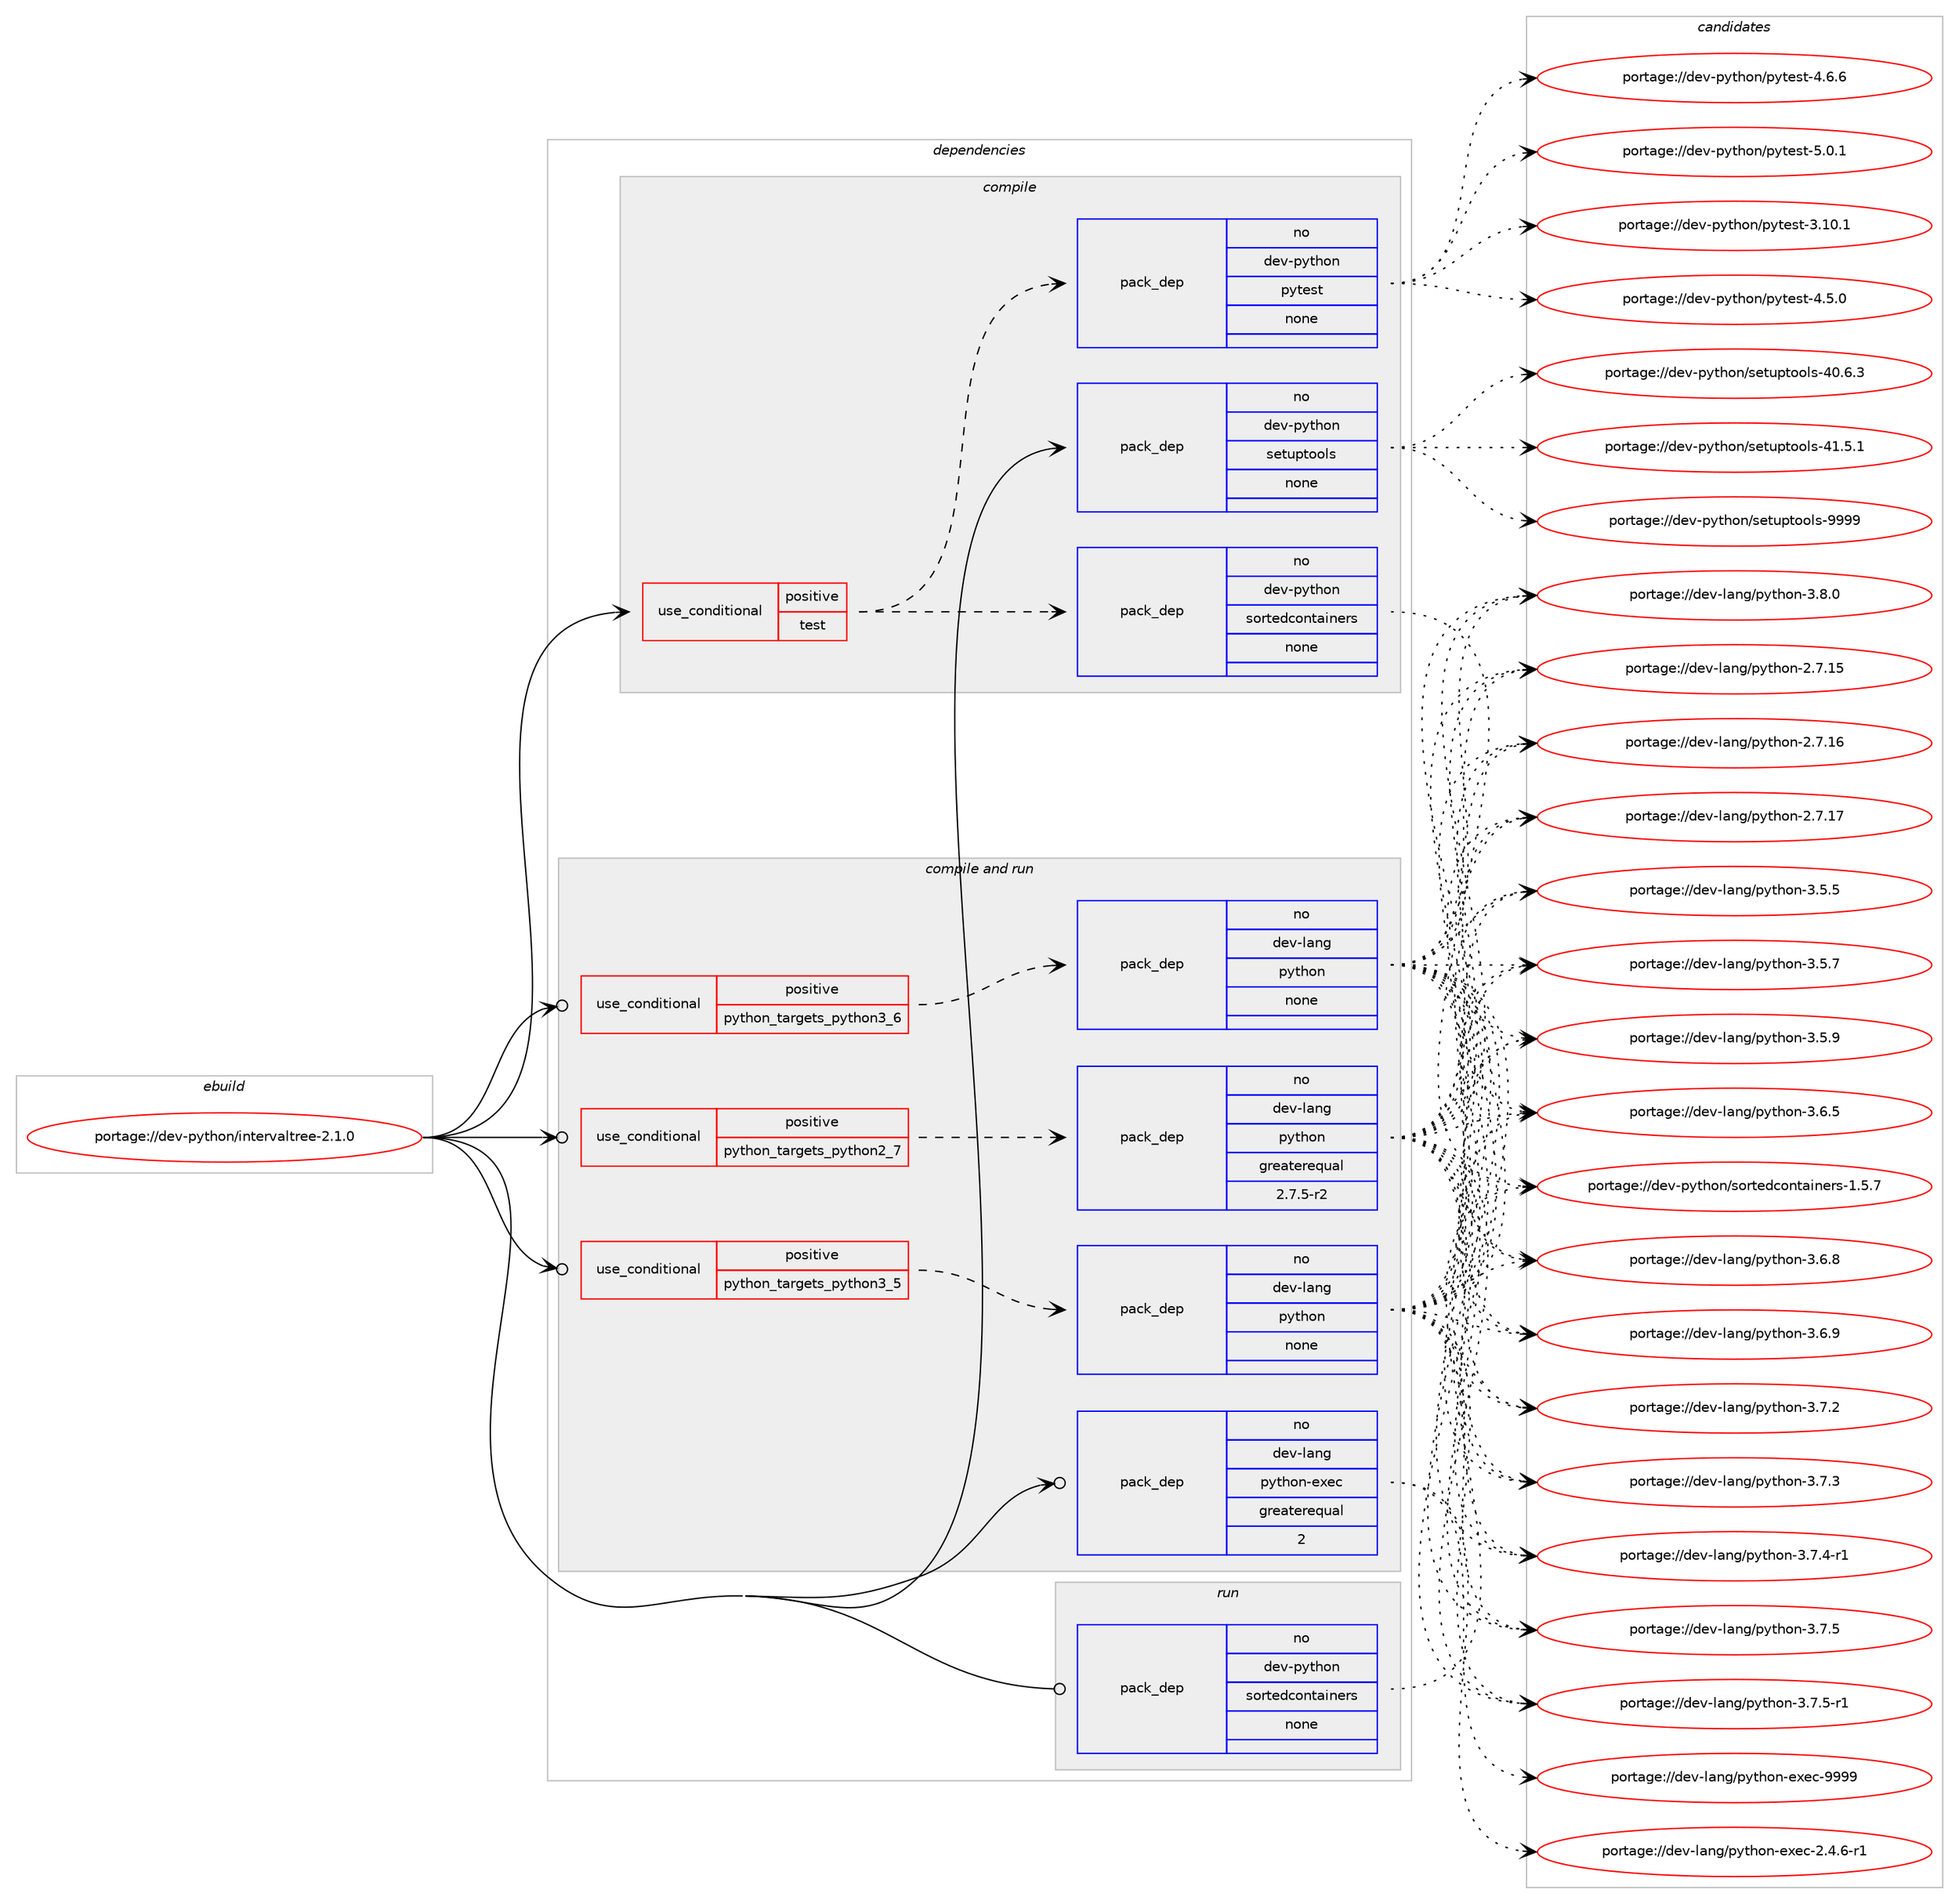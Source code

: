 digraph prolog {

# *************
# Graph options
# *************

newrank=true;
concentrate=true;
compound=true;
graph [rankdir=LR,fontname=Helvetica,fontsize=10,ranksep=1.5];#, ranksep=2.5, nodesep=0.2];
edge  [arrowhead=vee];
node  [fontname=Helvetica,fontsize=10];

# **********
# The ebuild
# **********

subgraph cluster_leftcol {
color=gray;
rank=same;
label=<<i>ebuild</i>>;
id [label="portage://dev-python/intervaltree-2.1.0", color=red, width=4, href="../dev-python/intervaltree-2.1.0.svg"];
}

# ****************
# The dependencies
# ****************

subgraph cluster_midcol {
color=gray;
label=<<i>dependencies</i>>;
subgraph cluster_compile {
fillcolor="#eeeeee";
style=filled;
label=<<i>compile</i>>;
subgraph cond30159 {
dependency144409 [label=<<TABLE BORDER="0" CELLBORDER="1" CELLSPACING="0" CELLPADDING="4"><TR><TD ROWSPAN="3" CELLPADDING="10">use_conditional</TD></TR><TR><TD>positive</TD></TR><TR><TD>test</TD></TR></TABLE>>, shape=none, color=red];
subgraph pack110930 {
dependency144410 [label=<<TABLE BORDER="0" CELLBORDER="1" CELLSPACING="0" CELLPADDING="4" WIDTH="220"><TR><TD ROWSPAN="6" CELLPADDING="30">pack_dep</TD></TR><TR><TD WIDTH="110">no</TD></TR><TR><TD>dev-python</TD></TR><TR><TD>sortedcontainers</TD></TR><TR><TD>none</TD></TR><TR><TD></TD></TR></TABLE>>, shape=none, color=blue];
}
dependency144409:e -> dependency144410:w [weight=20,style="dashed",arrowhead="vee"];
subgraph pack110931 {
dependency144411 [label=<<TABLE BORDER="0" CELLBORDER="1" CELLSPACING="0" CELLPADDING="4" WIDTH="220"><TR><TD ROWSPAN="6" CELLPADDING="30">pack_dep</TD></TR><TR><TD WIDTH="110">no</TD></TR><TR><TD>dev-python</TD></TR><TR><TD>pytest</TD></TR><TR><TD>none</TD></TR><TR><TD></TD></TR></TABLE>>, shape=none, color=blue];
}
dependency144409:e -> dependency144411:w [weight=20,style="dashed",arrowhead="vee"];
}
id:e -> dependency144409:w [weight=20,style="solid",arrowhead="vee"];
subgraph pack110932 {
dependency144412 [label=<<TABLE BORDER="0" CELLBORDER="1" CELLSPACING="0" CELLPADDING="4" WIDTH="220"><TR><TD ROWSPAN="6" CELLPADDING="30">pack_dep</TD></TR><TR><TD WIDTH="110">no</TD></TR><TR><TD>dev-python</TD></TR><TR><TD>setuptools</TD></TR><TR><TD>none</TD></TR><TR><TD></TD></TR></TABLE>>, shape=none, color=blue];
}
id:e -> dependency144412:w [weight=20,style="solid",arrowhead="vee"];
}
subgraph cluster_compileandrun {
fillcolor="#eeeeee";
style=filled;
label=<<i>compile and run</i>>;
subgraph cond30160 {
dependency144413 [label=<<TABLE BORDER="0" CELLBORDER="1" CELLSPACING="0" CELLPADDING="4"><TR><TD ROWSPAN="3" CELLPADDING="10">use_conditional</TD></TR><TR><TD>positive</TD></TR><TR><TD>python_targets_python2_7</TD></TR></TABLE>>, shape=none, color=red];
subgraph pack110933 {
dependency144414 [label=<<TABLE BORDER="0" CELLBORDER="1" CELLSPACING="0" CELLPADDING="4" WIDTH="220"><TR><TD ROWSPAN="6" CELLPADDING="30">pack_dep</TD></TR><TR><TD WIDTH="110">no</TD></TR><TR><TD>dev-lang</TD></TR><TR><TD>python</TD></TR><TR><TD>greaterequal</TD></TR><TR><TD>2.7.5-r2</TD></TR></TABLE>>, shape=none, color=blue];
}
dependency144413:e -> dependency144414:w [weight=20,style="dashed",arrowhead="vee"];
}
id:e -> dependency144413:w [weight=20,style="solid",arrowhead="odotvee"];
subgraph cond30161 {
dependency144415 [label=<<TABLE BORDER="0" CELLBORDER="1" CELLSPACING="0" CELLPADDING="4"><TR><TD ROWSPAN="3" CELLPADDING="10">use_conditional</TD></TR><TR><TD>positive</TD></TR><TR><TD>python_targets_python3_5</TD></TR></TABLE>>, shape=none, color=red];
subgraph pack110934 {
dependency144416 [label=<<TABLE BORDER="0" CELLBORDER="1" CELLSPACING="0" CELLPADDING="4" WIDTH="220"><TR><TD ROWSPAN="6" CELLPADDING="30">pack_dep</TD></TR><TR><TD WIDTH="110">no</TD></TR><TR><TD>dev-lang</TD></TR><TR><TD>python</TD></TR><TR><TD>none</TD></TR><TR><TD></TD></TR></TABLE>>, shape=none, color=blue];
}
dependency144415:e -> dependency144416:w [weight=20,style="dashed",arrowhead="vee"];
}
id:e -> dependency144415:w [weight=20,style="solid",arrowhead="odotvee"];
subgraph cond30162 {
dependency144417 [label=<<TABLE BORDER="0" CELLBORDER="1" CELLSPACING="0" CELLPADDING="4"><TR><TD ROWSPAN="3" CELLPADDING="10">use_conditional</TD></TR><TR><TD>positive</TD></TR><TR><TD>python_targets_python3_6</TD></TR></TABLE>>, shape=none, color=red];
subgraph pack110935 {
dependency144418 [label=<<TABLE BORDER="0" CELLBORDER="1" CELLSPACING="0" CELLPADDING="4" WIDTH="220"><TR><TD ROWSPAN="6" CELLPADDING="30">pack_dep</TD></TR><TR><TD WIDTH="110">no</TD></TR><TR><TD>dev-lang</TD></TR><TR><TD>python</TD></TR><TR><TD>none</TD></TR><TR><TD></TD></TR></TABLE>>, shape=none, color=blue];
}
dependency144417:e -> dependency144418:w [weight=20,style="dashed",arrowhead="vee"];
}
id:e -> dependency144417:w [weight=20,style="solid",arrowhead="odotvee"];
subgraph pack110936 {
dependency144419 [label=<<TABLE BORDER="0" CELLBORDER="1" CELLSPACING="0" CELLPADDING="4" WIDTH="220"><TR><TD ROWSPAN="6" CELLPADDING="30">pack_dep</TD></TR><TR><TD WIDTH="110">no</TD></TR><TR><TD>dev-lang</TD></TR><TR><TD>python-exec</TD></TR><TR><TD>greaterequal</TD></TR><TR><TD>2</TD></TR></TABLE>>, shape=none, color=blue];
}
id:e -> dependency144419:w [weight=20,style="solid",arrowhead="odotvee"];
}
subgraph cluster_run {
fillcolor="#eeeeee";
style=filled;
label=<<i>run</i>>;
subgraph pack110937 {
dependency144420 [label=<<TABLE BORDER="0" CELLBORDER="1" CELLSPACING="0" CELLPADDING="4" WIDTH="220"><TR><TD ROWSPAN="6" CELLPADDING="30">pack_dep</TD></TR><TR><TD WIDTH="110">no</TD></TR><TR><TD>dev-python</TD></TR><TR><TD>sortedcontainers</TD></TR><TR><TD>none</TD></TR><TR><TD></TD></TR></TABLE>>, shape=none, color=blue];
}
id:e -> dependency144420:w [weight=20,style="solid",arrowhead="odot"];
}
}

# **************
# The candidates
# **************

subgraph cluster_choices {
rank=same;
color=gray;
label=<<i>candidates</i>>;

subgraph choice110930 {
color=black;
nodesep=1;
choiceportage10010111845112121116104111110471151111141161011009911111011697105110101114115454946534655 [label="portage://dev-python/sortedcontainers-1.5.7", color=red, width=4,href="../dev-python/sortedcontainers-1.5.7.svg"];
dependency144410:e -> choiceportage10010111845112121116104111110471151111141161011009911111011697105110101114115454946534655:w [style=dotted,weight="100"];
}
subgraph choice110931 {
color=black;
nodesep=1;
choiceportage100101118451121211161041111104711212111610111511645514649484649 [label="portage://dev-python/pytest-3.10.1", color=red, width=4,href="../dev-python/pytest-3.10.1.svg"];
choiceportage1001011184511212111610411111047112121116101115116455246534648 [label="portage://dev-python/pytest-4.5.0", color=red, width=4,href="../dev-python/pytest-4.5.0.svg"];
choiceportage1001011184511212111610411111047112121116101115116455246544654 [label="portage://dev-python/pytest-4.6.6", color=red, width=4,href="../dev-python/pytest-4.6.6.svg"];
choiceportage1001011184511212111610411111047112121116101115116455346484649 [label="portage://dev-python/pytest-5.0.1", color=red, width=4,href="../dev-python/pytest-5.0.1.svg"];
dependency144411:e -> choiceportage100101118451121211161041111104711212111610111511645514649484649:w [style=dotted,weight="100"];
dependency144411:e -> choiceportage1001011184511212111610411111047112121116101115116455246534648:w [style=dotted,weight="100"];
dependency144411:e -> choiceportage1001011184511212111610411111047112121116101115116455246544654:w [style=dotted,weight="100"];
dependency144411:e -> choiceportage1001011184511212111610411111047112121116101115116455346484649:w [style=dotted,weight="100"];
}
subgraph choice110932 {
color=black;
nodesep=1;
choiceportage100101118451121211161041111104711510111611711211611111110811545524846544651 [label="portage://dev-python/setuptools-40.6.3", color=red, width=4,href="../dev-python/setuptools-40.6.3.svg"];
choiceportage100101118451121211161041111104711510111611711211611111110811545524946534649 [label="portage://dev-python/setuptools-41.5.1", color=red, width=4,href="../dev-python/setuptools-41.5.1.svg"];
choiceportage10010111845112121116104111110471151011161171121161111111081154557575757 [label="portage://dev-python/setuptools-9999", color=red, width=4,href="../dev-python/setuptools-9999.svg"];
dependency144412:e -> choiceportage100101118451121211161041111104711510111611711211611111110811545524846544651:w [style=dotted,weight="100"];
dependency144412:e -> choiceportage100101118451121211161041111104711510111611711211611111110811545524946534649:w [style=dotted,weight="100"];
dependency144412:e -> choiceportage10010111845112121116104111110471151011161171121161111111081154557575757:w [style=dotted,weight="100"];
}
subgraph choice110933 {
color=black;
nodesep=1;
choiceportage10010111845108971101034711212111610411111045504655464953 [label="portage://dev-lang/python-2.7.15", color=red, width=4,href="../dev-lang/python-2.7.15.svg"];
choiceportage10010111845108971101034711212111610411111045504655464954 [label="portage://dev-lang/python-2.7.16", color=red, width=4,href="../dev-lang/python-2.7.16.svg"];
choiceportage10010111845108971101034711212111610411111045504655464955 [label="portage://dev-lang/python-2.7.17", color=red, width=4,href="../dev-lang/python-2.7.17.svg"];
choiceportage100101118451089711010347112121116104111110455146534653 [label="portage://dev-lang/python-3.5.5", color=red, width=4,href="../dev-lang/python-3.5.5.svg"];
choiceportage100101118451089711010347112121116104111110455146534655 [label="portage://dev-lang/python-3.5.7", color=red, width=4,href="../dev-lang/python-3.5.7.svg"];
choiceportage100101118451089711010347112121116104111110455146534657 [label="portage://dev-lang/python-3.5.9", color=red, width=4,href="../dev-lang/python-3.5.9.svg"];
choiceportage100101118451089711010347112121116104111110455146544653 [label="portage://dev-lang/python-3.6.5", color=red, width=4,href="../dev-lang/python-3.6.5.svg"];
choiceportage100101118451089711010347112121116104111110455146544656 [label="portage://dev-lang/python-3.6.8", color=red, width=4,href="../dev-lang/python-3.6.8.svg"];
choiceportage100101118451089711010347112121116104111110455146544657 [label="portage://dev-lang/python-3.6.9", color=red, width=4,href="../dev-lang/python-3.6.9.svg"];
choiceportage100101118451089711010347112121116104111110455146554650 [label="portage://dev-lang/python-3.7.2", color=red, width=4,href="../dev-lang/python-3.7.2.svg"];
choiceportage100101118451089711010347112121116104111110455146554651 [label="portage://dev-lang/python-3.7.3", color=red, width=4,href="../dev-lang/python-3.7.3.svg"];
choiceportage1001011184510897110103471121211161041111104551465546524511449 [label="portage://dev-lang/python-3.7.4-r1", color=red, width=4,href="../dev-lang/python-3.7.4-r1.svg"];
choiceportage100101118451089711010347112121116104111110455146554653 [label="portage://dev-lang/python-3.7.5", color=red, width=4,href="../dev-lang/python-3.7.5.svg"];
choiceportage1001011184510897110103471121211161041111104551465546534511449 [label="portage://dev-lang/python-3.7.5-r1", color=red, width=4,href="../dev-lang/python-3.7.5-r1.svg"];
choiceportage100101118451089711010347112121116104111110455146564648 [label="portage://dev-lang/python-3.8.0", color=red, width=4,href="../dev-lang/python-3.8.0.svg"];
dependency144414:e -> choiceportage10010111845108971101034711212111610411111045504655464953:w [style=dotted,weight="100"];
dependency144414:e -> choiceportage10010111845108971101034711212111610411111045504655464954:w [style=dotted,weight="100"];
dependency144414:e -> choiceportage10010111845108971101034711212111610411111045504655464955:w [style=dotted,weight="100"];
dependency144414:e -> choiceportage100101118451089711010347112121116104111110455146534653:w [style=dotted,weight="100"];
dependency144414:e -> choiceportage100101118451089711010347112121116104111110455146534655:w [style=dotted,weight="100"];
dependency144414:e -> choiceportage100101118451089711010347112121116104111110455146534657:w [style=dotted,weight="100"];
dependency144414:e -> choiceportage100101118451089711010347112121116104111110455146544653:w [style=dotted,weight="100"];
dependency144414:e -> choiceportage100101118451089711010347112121116104111110455146544656:w [style=dotted,weight="100"];
dependency144414:e -> choiceportage100101118451089711010347112121116104111110455146544657:w [style=dotted,weight="100"];
dependency144414:e -> choiceportage100101118451089711010347112121116104111110455146554650:w [style=dotted,weight="100"];
dependency144414:e -> choiceportage100101118451089711010347112121116104111110455146554651:w [style=dotted,weight="100"];
dependency144414:e -> choiceportage1001011184510897110103471121211161041111104551465546524511449:w [style=dotted,weight="100"];
dependency144414:e -> choiceportage100101118451089711010347112121116104111110455146554653:w [style=dotted,weight="100"];
dependency144414:e -> choiceportage1001011184510897110103471121211161041111104551465546534511449:w [style=dotted,weight="100"];
dependency144414:e -> choiceportage100101118451089711010347112121116104111110455146564648:w [style=dotted,weight="100"];
}
subgraph choice110934 {
color=black;
nodesep=1;
choiceportage10010111845108971101034711212111610411111045504655464953 [label="portage://dev-lang/python-2.7.15", color=red, width=4,href="../dev-lang/python-2.7.15.svg"];
choiceportage10010111845108971101034711212111610411111045504655464954 [label="portage://dev-lang/python-2.7.16", color=red, width=4,href="../dev-lang/python-2.7.16.svg"];
choiceportage10010111845108971101034711212111610411111045504655464955 [label="portage://dev-lang/python-2.7.17", color=red, width=4,href="../dev-lang/python-2.7.17.svg"];
choiceportage100101118451089711010347112121116104111110455146534653 [label="portage://dev-lang/python-3.5.5", color=red, width=4,href="../dev-lang/python-3.5.5.svg"];
choiceportage100101118451089711010347112121116104111110455146534655 [label="portage://dev-lang/python-3.5.7", color=red, width=4,href="../dev-lang/python-3.5.7.svg"];
choiceportage100101118451089711010347112121116104111110455146534657 [label="portage://dev-lang/python-3.5.9", color=red, width=4,href="../dev-lang/python-3.5.9.svg"];
choiceportage100101118451089711010347112121116104111110455146544653 [label="portage://dev-lang/python-3.6.5", color=red, width=4,href="../dev-lang/python-3.6.5.svg"];
choiceportage100101118451089711010347112121116104111110455146544656 [label="portage://dev-lang/python-3.6.8", color=red, width=4,href="../dev-lang/python-3.6.8.svg"];
choiceportage100101118451089711010347112121116104111110455146544657 [label="portage://dev-lang/python-3.6.9", color=red, width=4,href="../dev-lang/python-3.6.9.svg"];
choiceportage100101118451089711010347112121116104111110455146554650 [label="portage://dev-lang/python-3.7.2", color=red, width=4,href="../dev-lang/python-3.7.2.svg"];
choiceportage100101118451089711010347112121116104111110455146554651 [label="portage://dev-lang/python-3.7.3", color=red, width=4,href="../dev-lang/python-3.7.3.svg"];
choiceportage1001011184510897110103471121211161041111104551465546524511449 [label="portage://dev-lang/python-3.7.4-r1", color=red, width=4,href="../dev-lang/python-3.7.4-r1.svg"];
choiceportage100101118451089711010347112121116104111110455146554653 [label="portage://dev-lang/python-3.7.5", color=red, width=4,href="../dev-lang/python-3.7.5.svg"];
choiceportage1001011184510897110103471121211161041111104551465546534511449 [label="portage://dev-lang/python-3.7.5-r1", color=red, width=4,href="../dev-lang/python-3.7.5-r1.svg"];
choiceportage100101118451089711010347112121116104111110455146564648 [label="portage://dev-lang/python-3.8.0", color=red, width=4,href="../dev-lang/python-3.8.0.svg"];
dependency144416:e -> choiceportage10010111845108971101034711212111610411111045504655464953:w [style=dotted,weight="100"];
dependency144416:e -> choiceportage10010111845108971101034711212111610411111045504655464954:w [style=dotted,weight="100"];
dependency144416:e -> choiceportage10010111845108971101034711212111610411111045504655464955:w [style=dotted,weight="100"];
dependency144416:e -> choiceportage100101118451089711010347112121116104111110455146534653:w [style=dotted,weight="100"];
dependency144416:e -> choiceportage100101118451089711010347112121116104111110455146534655:w [style=dotted,weight="100"];
dependency144416:e -> choiceportage100101118451089711010347112121116104111110455146534657:w [style=dotted,weight="100"];
dependency144416:e -> choiceportage100101118451089711010347112121116104111110455146544653:w [style=dotted,weight="100"];
dependency144416:e -> choiceportage100101118451089711010347112121116104111110455146544656:w [style=dotted,weight="100"];
dependency144416:e -> choiceportage100101118451089711010347112121116104111110455146544657:w [style=dotted,weight="100"];
dependency144416:e -> choiceportage100101118451089711010347112121116104111110455146554650:w [style=dotted,weight="100"];
dependency144416:e -> choiceportage100101118451089711010347112121116104111110455146554651:w [style=dotted,weight="100"];
dependency144416:e -> choiceportage1001011184510897110103471121211161041111104551465546524511449:w [style=dotted,weight="100"];
dependency144416:e -> choiceportage100101118451089711010347112121116104111110455146554653:w [style=dotted,weight="100"];
dependency144416:e -> choiceportage1001011184510897110103471121211161041111104551465546534511449:w [style=dotted,weight="100"];
dependency144416:e -> choiceportage100101118451089711010347112121116104111110455146564648:w [style=dotted,weight="100"];
}
subgraph choice110935 {
color=black;
nodesep=1;
choiceportage10010111845108971101034711212111610411111045504655464953 [label="portage://dev-lang/python-2.7.15", color=red, width=4,href="../dev-lang/python-2.7.15.svg"];
choiceportage10010111845108971101034711212111610411111045504655464954 [label="portage://dev-lang/python-2.7.16", color=red, width=4,href="../dev-lang/python-2.7.16.svg"];
choiceportage10010111845108971101034711212111610411111045504655464955 [label="portage://dev-lang/python-2.7.17", color=red, width=4,href="../dev-lang/python-2.7.17.svg"];
choiceportage100101118451089711010347112121116104111110455146534653 [label="portage://dev-lang/python-3.5.5", color=red, width=4,href="../dev-lang/python-3.5.5.svg"];
choiceportage100101118451089711010347112121116104111110455146534655 [label="portage://dev-lang/python-3.5.7", color=red, width=4,href="../dev-lang/python-3.5.7.svg"];
choiceportage100101118451089711010347112121116104111110455146534657 [label="portage://dev-lang/python-3.5.9", color=red, width=4,href="../dev-lang/python-3.5.9.svg"];
choiceportage100101118451089711010347112121116104111110455146544653 [label="portage://dev-lang/python-3.6.5", color=red, width=4,href="../dev-lang/python-3.6.5.svg"];
choiceportage100101118451089711010347112121116104111110455146544656 [label="portage://dev-lang/python-3.6.8", color=red, width=4,href="../dev-lang/python-3.6.8.svg"];
choiceportage100101118451089711010347112121116104111110455146544657 [label="portage://dev-lang/python-3.6.9", color=red, width=4,href="../dev-lang/python-3.6.9.svg"];
choiceportage100101118451089711010347112121116104111110455146554650 [label="portage://dev-lang/python-3.7.2", color=red, width=4,href="../dev-lang/python-3.7.2.svg"];
choiceportage100101118451089711010347112121116104111110455146554651 [label="portage://dev-lang/python-3.7.3", color=red, width=4,href="../dev-lang/python-3.7.3.svg"];
choiceportage1001011184510897110103471121211161041111104551465546524511449 [label="portage://dev-lang/python-3.7.4-r1", color=red, width=4,href="../dev-lang/python-3.7.4-r1.svg"];
choiceportage100101118451089711010347112121116104111110455146554653 [label="portage://dev-lang/python-3.7.5", color=red, width=4,href="../dev-lang/python-3.7.5.svg"];
choiceportage1001011184510897110103471121211161041111104551465546534511449 [label="portage://dev-lang/python-3.7.5-r1", color=red, width=4,href="../dev-lang/python-3.7.5-r1.svg"];
choiceportage100101118451089711010347112121116104111110455146564648 [label="portage://dev-lang/python-3.8.0", color=red, width=4,href="../dev-lang/python-3.8.0.svg"];
dependency144418:e -> choiceportage10010111845108971101034711212111610411111045504655464953:w [style=dotted,weight="100"];
dependency144418:e -> choiceportage10010111845108971101034711212111610411111045504655464954:w [style=dotted,weight="100"];
dependency144418:e -> choiceportage10010111845108971101034711212111610411111045504655464955:w [style=dotted,weight="100"];
dependency144418:e -> choiceportage100101118451089711010347112121116104111110455146534653:w [style=dotted,weight="100"];
dependency144418:e -> choiceportage100101118451089711010347112121116104111110455146534655:w [style=dotted,weight="100"];
dependency144418:e -> choiceportage100101118451089711010347112121116104111110455146534657:w [style=dotted,weight="100"];
dependency144418:e -> choiceportage100101118451089711010347112121116104111110455146544653:w [style=dotted,weight="100"];
dependency144418:e -> choiceportage100101118451089711010347112121116104111110455146544656:w [style=dotted,weight="100"];
dependency144418:e -> choiceportage100101118451089711010347112121116104111110455146544657:w [style=dotted,weight="100"];
dependency144418:e -> choiceportage100101118451089711010347112121116104111110455146554650:w [style=dotted,weight="100"];
dependency144418:e -> choiceportage100101118451089711010347112121116104111110455146554651:w [style=dotted,weight="100"];
dependency144418:e -> choiceportage1001011184510897110103471121211161041111104551465546524511449:w [style=dotted,weight="100"];
dependency144418:e -> choiceportage100101118451089711010347112121116104111110455146554653:w [style=dotted,weight="100"];
dependency144418:e -> choiceportage1001011184510897110103471121211161041111104551465546534511449:w [style=dotted,weight="100"];
dependency144418:e -> choiceportage100101118451089711010347112121116104111110455146564648:w [style=dotted,weight="100"];
}
subgraph choice110936 {
color=black;
nodesep=1;
choiceportage10010111845108971101034711212111610411111045101120101994550465246544511449 [label="portage://dev-lang/python-exec-2.4.6-r1", color=red, width=4,href="../dev-lang/python-exec-2.4.6-r1.svg"];
choiceportage10010111845108971101034711212111610411111045101120101994557575757 [label="portage://dev-lang/python-exec-9999", color=red, width=4,href="../dev-lang/python-exec-9999.svg"];
dependency144419:e -> choiceportage10010111845108971101034711212111610411111045101120101994550465246544511449:w [style=dotted,weight="100"];
dependency144419:e -> choiceportage10010111845108971101034711212111610411111045101120101994557575757:w [style=dotted,weight="100"];
}
subgraph choice110937 {
color=black;
nodesep=1;
choiceportage10010111845112121116104111110471151111141161011009911111011697105110101114115454946534655 [label="portage://dev-python/sortedcontainers-1.5.7", color=red, width=4,href="../dev-python/sortedcontainers-1.5.7.svg"];
dependency144420:e -> choiceportage10010111845112121116104111110471151111141161011009911111011697105110101114115454946534655:w [style=dotted,weight="100"];
}
}

}

